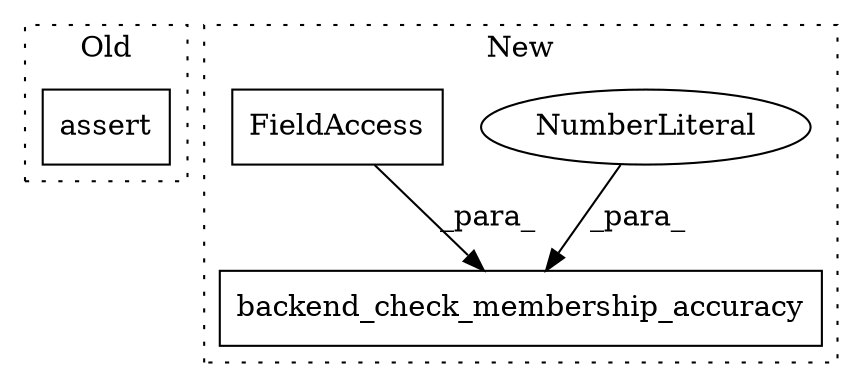 digraph G {
subgraph cluster0 {
1 [label="assert" a="6" s="12206" l="7" shape="box"];
label = "Old";
style="dotted";
}
subgraph cluster1 {
2 [label="backend_check_membership_accuracy" a="32" s="5902,5982" l="34,1" shape="box"];
3 [label="NumberLiteral" a="34" s="5979" l="3" shape="ellipse"];
4 [label="FieldAccess" a="22" s="5960" l="18" shape="box"];
label = "New";
style="dotted";
}
3 -> 2 [label="_para_"];
4 -> 2 [label="_para_"];
}